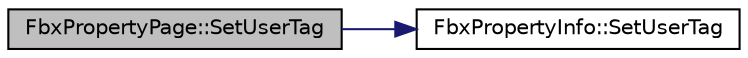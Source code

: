 digraph "FbxPropertyPage::SetUserTag"
{
  edge [fontname="Helvetica",fontsize="10",labelfontname="Helvetica",labelfontsize="10"];
  node [fontname="Helvetica",fontsize="10",shape=record];
  rankdir="LR";
  Node324 [label="FbxPropertyPage::SetUserTag",height=0.2,width=0.4,color="black", fillcolor="grey75", style="filled", fontcolor="black"];
  Node324 -> Node325 [color="midnightblue",fontsize="10",style="solid",fontname="Helvetica"];
  Node325 [label="FbxPropertyInfo::SetUserTag",height=0.2,width=0.4,color="black", fillcolor="white", style="filled",URL="$class_fbx_property_info.html#af602f7b028dd1d1c43f5181650ddda5e"];
}
